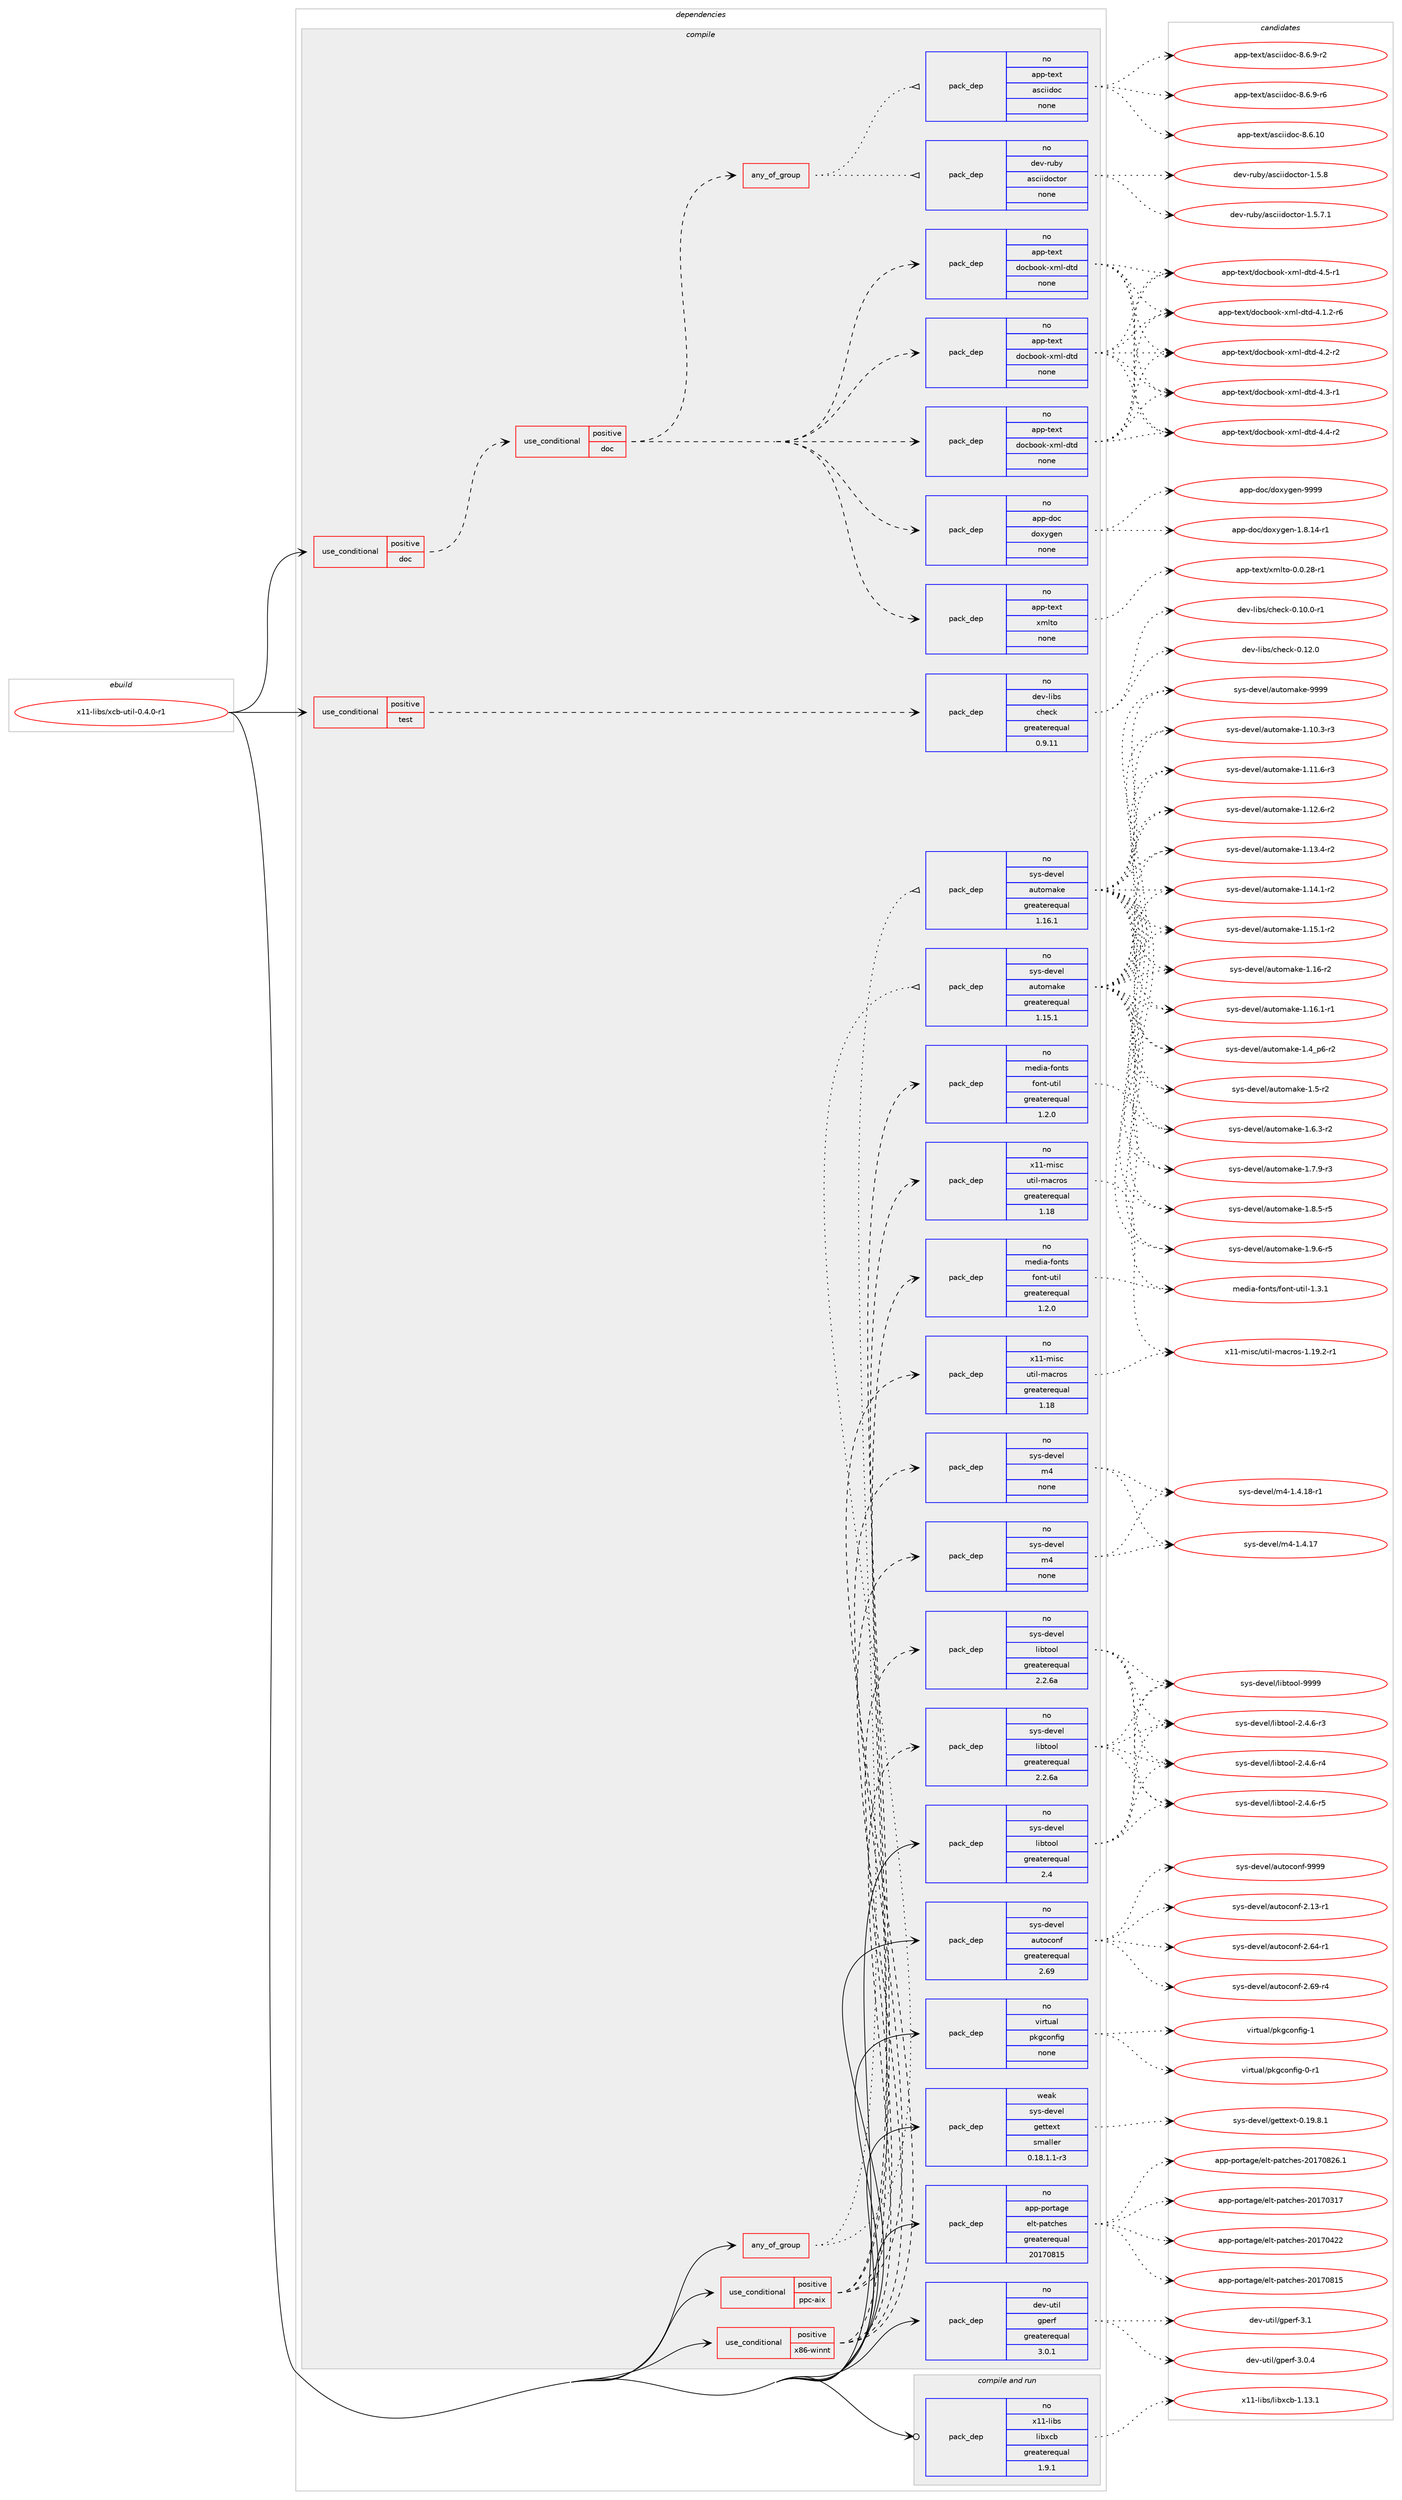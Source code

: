 digraph prolog {

# *************
# Graph options
# *************

newrank=true;
concentrate=true;
compound=true;
graph [rankdir=LR,fontname=Helvetica,fontsize=10,ranksep=1.5];#, ranksep=2.5, nodesep=0.2];
edge  [arrowhead=vee];
node  [fontname=Helvetica,fontsize=10];

# **********
# The ebuild
# **********

subgraph cluster_leftcol {
color=gray;
rank=same;
label=<<i>ebuild</i>>;
id [label="x11-libs/xcb-util-0.4.0-r1", color=red, width=4, href="../x11-libs/xcb-util-0.4.0-r1.svg"];
}

# ****************
# The dependencies
# ****************

subgraph cluster_midcol {
color=gray;
label=<<i>dependencies</i>>;
subgraph cluster_compile {
fillcolor="#eeeeee";
style=filled;
label=<<i>compile</i>>;
subgraph any28617 {
dependency1761581 [label=<<TABLE BORDER="0" CELLBORDER="1" CELLSPACING="0" CELLPADDING="4"><TR><TD CELLPADDING="10">any_of_group</TD></TR></TABLE>>, shape=none, color=red];subgraph pack1265628 {
dependency1761582 [label=<<TABLE BORDER="0" CELLBORDER="1" CELLSPACING="0" CELLPADDING="4" WIDTH="220"><TR><TD ROWSPAN="6" CELLPADDING="30">pack_dep</TD></TR><TR><TD WIDTH="110">no</TD></TR><TR><TD>sys-devel</TD></TR><TR><TD>automake</TD></TR><TR><TD>greaterequal</TD></TR><TR><TD>1.16.1</TD></TR></TABLE>>, shape=none, color=blue];
}
dependency1761581:e -> dependency1761582:w [weight=20,style="dotted",arrowhead="oinv"];
subgraph pack1265629 {
dependency1761583 [label=<<TABLE BORDER="0" CELLBORDER="1" CELLSPACING="0" CELLPADDING="4" WIDTH="220"><TR><TD ROWSPAN="6" CELLPADDING="30">pack_dep</TD></TR><TR><TD WIDTH="110">no</TD></TR><TR><TD>sys-devel</TD></TR><TR><TD>automake</TD></TR><TR><TD>greaterequal</TD></TR><TR><TD>1.15.1</TD></TR></TABLE>>, shape=none, color=blue];
}
dependency1761581:e -> dependency1761583:w [weight=20,style="dotted",arrowhead="oinv"];
}
id:e -> dependency1761581:w [weight=20,style="solid",arrowhead="vee"];
subgraph cond466328 {
dependency1761584 [label=<<TABLE BORDER="0" CELLBORDER="1" CELLSPACING="0" CELLPADDING="4"><TR><TD ROWSPAN="3" CELLPADDING="10">use_conditional</TD></TR><TR><TD>positive</TD></TR><TR><TD>doc</TD></TR></TABLE>>, shape=none, color=red];
subgraph cond466329 {
dependency1761585 [label=<<TABLE BORDER="0" CELLBORDER="1" CELLSPACING="0" CELLPADDING="4"><TR><TD ROWSPAN="3" CELLPADDING="10">use_conditional</TD></TR><TR><TD>positive</TD></TR><TR><TD>doc</TD></TR></TABLE>>, shape=none, color=red];
subgraph any28618 {
dependency1761586 [label=<<TABLE BORDER="0" CELLBORDER="1" CELLSPACING="0" CELLPADDING="4"><TR><TD CELLPADDING="10">any_of_group</TD></TR></TABLE>>, shape=none, color=red];subgraph pack1265630 {
dependency1761587 [label=<<TABLE BORDER="0" CELLBORDER="1" CELLSPACING="0" CELLPADDING="4" WIDTH="220"><TR><TD ROWSPAN="6" CELLPADDING="30">pack_dep</TD></TR><TR><TD WIDTH="110">no</TD></TR><TR><TD>app-text</TD></TR><TR><TD>asciidoc</TD></TR><TR><TD>none</TD></TR><TR><TD></TD></TR></TABLE>>, shape=none, color=blue];
}
dependency1761586:e -> dependency1761587:w [weight=20,style="dotted",arrowhead="oinv"];
subgraph pack1265631 {
dependency1761588 [label=<<TABLE BORDER="0" CELLBORDER="1" CELLSPACING="0" CELLPADDING="4" WIDTH="220"><TR><TD ROWSPAN="6" CELLPADDING="30">pack_dep</TD></TR><TR><TD WIDTH="110">no</TD></TR><TR><TD>dev-ruby</TD></TR><TR><TD>asciidoctor</TD></TR><TR><TD>none</TD></TR><TR><TD></TD></TR></TABLE>>, shape=none, color=blue];
}
dependency1761586:e -> dependency1761588:w [weight=20,style="dotted",arrowhead="oinv"];
}
dependency1761585:e -> dependency1761586:w [weight=20,style="dashed",arrowhead="vee"];
subgraph pack1265632 {
dependency1761589 [label=<<TABLE BORDER="0" CELLBORDER="1" CELLSPACING="0" CELLPADDING="4" WIDTH="220"><TR><TD ROWSPAN="6" CELLPADDING="30">pack_dep</TD></TR><TR><TD WIDTH="110">no</TD></TR><TR><TD>app-text</TD></TR><TR><TD>xmlto</TD></TR><TR><TD>none</TD></TR><TR><TD></TD></TR></TABLE>>, shape=none, color=blue];
}
dependency1761585:e -> dependency1761589:w [weight=20,style="dashed",arrowhead="vee"];
subgraph pack1265633 {
dependency1761590 [label=<<TABLE BORDER="0" CELLBORDER="1" CELLSPACING="0" CELLPADDING="4" WIDTH="220"><TR><TD ROWSPAN="6" CELLPADDING="30">pack_dep</TD></TR><TR><TD WIDTH="110">no</TD></TR><TR><TD>app-doc</TD></TR><TR><TD>doxygen</TD></TR><TR><TD>none</TD></TR><TR><TD></TD></TR></TABLE>>, shape=none, color=blue];
}
dependency1761585:e -> dependency1761590:w [weight=20,style="dashed",arrowhead="vee"];
subgraph pack1265634 {
dependency1761591 [label=<<TABLE BORDER="0" CELLBORDER="1" CELLSPACING="0" CELLPADDING="4" WIDTH="220"><TR><TD ROWSPAN="6" CELLPADDING="30">pack_dep</TD></TR><TR><TD WIDTH="110">no</TD></TR><TR><TD>app-text</TD></TR><TR><TD>docbook-xml-dtd</TD></TR><TR><TD>none</TD></TR><TR><TD></TD></TR></TABLE>>, shape=none, color=blue];
}
dependency1761585:e -> dependency1761591:w [weight=20,style="dashed",arrowhead="vee"];
subgraph pack1265635 {
dependency1761592 [label=<<TABLE BORDER="0" CELLBORDER="1" CELLSPACING="0" CELLPADDING="4" WIDTH="220"><TR><TD ROWSPAN="6" CELLPADDING="30">pack_dep</TD></TR><TR><TD WIDTH="110">no</TD></TR><TR><TD>app-text</TD></TR><TR><TD>docbook-xml-dtd</TD></TR><TR><TD>none</TD></TR><TR><TD></TD></TR></TABLE>>, shape=none, color=blue];
}
dependency1761585:e -> dependency1761592:w [weight=20,style="dashed",arrowhead="vee"];
subgraph pack1265636 {
dependency1761593 [label=<<TABLE BORDER="0" CELLBORDER="1" CELLSPACING="0" CELLPADDING="4" WIDTH="220"><TR><TD ROWSPAN="6" CELLPADDING="30">pack_dep</TD></TR><TR><TD WIDTH="110">no</TD></TR><TR><TD>app-text</TD></TR><TR><TD>docbook-xml-dtd</TD></TR><TR><TD>none</TD></TR><TR><TD></TD></TR></TABLE>>, shape=none, color=blue];
}
dependency1761585:e -> dependency1761593:w [weight=20,style="dashed",arrowhead="vee"];
}
dependency1761584:e -> dependency1761585:w [weight=20,style="dashed",arrowhead="vee"];
}
id:e -> dependency1761584:w [weight=20,style="solid",arrowhead="vee"];
subgraph cond466330 {
dependency1761594 [label=<<TABLE BORDER="0" CELLBORDER="1" CELLSPACING="0" CELLPADDING="4"><TR><TD ROWSPAN="3" CELLPADDING="10">use_conditional</TD></TR><TR><TD>positive</TD></TR><TR><TD>ppc-aix</TD></TR></TABLE>>, shape=none, color=red];
subgraph pack1265637 {
dependency1761595 [label=<<TABLE BORDER="0" CELLBORDER="1" CELLSPACING="0" CELLPADDING="4" WIDTH="220"><TR><TD ROWSPAN="6" CELLPADDING="30">pack_dep</TD></TR><TR><TD WIDTH="110">no</TD></TR><TR><TD>sys-devel</TD></TR><TR><TD>libtool</TD></TR><TR><TD>greaterequal</TD></TR><TR><TD>2.2.6a</TD></TR></TABLE>>, shape=none, color=blue];
}
dependency1761594:e -> dependency1761595:w [weight=20,style="dashed",arrowhead="vee"];
subgraph pack1265638 {
dependency1761596 [label=<<TABLE BORDER="0" CELLBORDER="1" CELLSPACING="0" CELLPADDING="4" WIDTH="220"><TR><TD ROWSPAN="6" CELLPADDING="30">pack_dep</TD></TR><TR><TD WIDTH="110">no</TD></TR><TR><TD>sys-devel</TD></TR><TR><TD>m4</TD></TR><TR><TD>none</TD></TR><TR><TD></TD></TR></TABLE>>, shape=none, color=blue];
}
dependency1761594:e -> dependency1761596:w [weight=20,style="dashed",arrowhead="vee"];
subgraph pack1265639 {
dependency1761597 [label=<<TABLE BORDER="0" CELLBORDER="1" CELLSPACING="0" CELLPADDING="4" WIDTH="220"><TR><TD ROWSPAN="6" CELLPADDING="30">pack_dep</TD></TR><TR><TD WIDTH="110">no</TD></TR><TR><TD>x11-misc</TD></TR><TR><TD>util-macros</TD></TR><TR><TD>greaterequal</TD></TR><TR><TD>1.18</TD></TR></TABLE>>, shape=none, color=blue];
}
dependency1761594:e -> dependency1761597:w [weight=20,style="dashed",arrowhead="vee"];
subgraph pack1265640 {
dependency1761598 [label=<<TABLE BORDER="0" CELLBORDER="1" CELLSPACING="0" CELLPADDING="4" WIDTH="220"><TR><TD ROWSPAN="6" CELLPADDING="30">pack_dep</TD></TR><TR><TD WIDTH="110">no</TD></TR><TR><TD>media-fonts</TD></TR><TR><TD>font-util</TD></TR><TR><TD>greaterequal</TD></TR><TR><TD>1.2.0</TD></TR></TABLE>>, shape=none, color=blue];
}
dependency1761594:e -> dependency1761598:w [weight=20,style="dashed",arrowhead="vee"];
}
id:e -> dependency1761594:w [weight=20,style="solid",arrowhead="vee"];
subgraph cond466331 {
dependency1761599 [label=<<TABLE BORDER="0" CELLBORDER="1" CELLSPACING="0" CELLPADDING="4"><TR><TD ROWSPAN="3" CELLPADDING="10">use_conditional</TD></TR><TR><TD>positive</TD></TR><TR><TD>test</TD></TR></TABLE>>, shape=none, color=red];
subgraph pack1265641 {
dependency1761600 [label=<<TABLE BORDER="0" CELLBORDER="1" CELLSPACING="0" CELLPADDING="4" WIDTH="220"><TR><TD ROWSPAN="6" CELLPADDING="30">pack_dep</TD></TR><TR><TD WIDTH="110">no</TD></TR><TR><TD>dev-libs</TD></TR><TR><TD>check</TD></TR><TR><TD>greaterequal</TD></TR><TR><TD>0.9.11</TD></TR></TABLE>>, shape=none, color=blue];
}
dependency1761599:e -> dependency1761600:w [weight=20,style="dashed",arrowhead="vee"];
}
id:e -> dependency1761599:w [weight=20,style="solid",arrowhead="vee"];
subgraph cond466332 {
dependency1761601 [label=<<TABLE BORDER="0" CELLBORDER="1" CELLSPACING="0" CELLPADDING="4"><TR><TD ROWSPAN="3" CELLPADDING="10">use_conditional</TD></TR><TR><TD>positive</TD></TR><TR><TD>x86-winnt</TD></TR></TABLE>>, shape=none, color=red];
subgraph pack1265642 {
dependency1761602 [label=<<TABLE BORDER="0" CELLBORDER="1" CELLSPACING="0" CELLPADDING="4" WIDTH="220"><TR><TD ROWSPAN="6" CELLPADDING="30">pack_dep</TD></TR><TR><TD WIDTH="110">no</TD></TR><TR><TD>sys-devel</TD></TR><TR><TD>libtool</TD></TR><TR><TD>greaterequal</TD></TR><TR><TD>2.2.6a</TD></TR></TABLE>>, shape=none, color=blue];
}
dependency1761601:e -> dependency1761602:w [weight=20,style="dashed",arrowhead="vee"];
subgraph pack1265643 {
dependency1761603 [label=<<TABLE BORDER="0" CELLBORDER="1" CELLSPACING="0" CELLPADDING="4" WIDTH="220"><TR><TD ROWSPAN="6" CELLPADDING="30">pack_dep</TD></TR><TR><TD WIDTH="110">no</TD></TR><TR><TD>sys-devel</TD></TR><TR><TD>m4</TD></TR><TR><TD>none</TD></TR><TR><TD></TD></TR></TABLE>>, shape=none, color=blue];
}
dependency1761601:e -> dependency1761603:w [weight=20,style="dashed",arrowhead="vee"];
subgraph pack1265644 {
dependency1761604 [label=<<TABLE BORDER="0" CELLBORDER="1" CELLSPACING="0" CELLPADDING="4" WIDTH="220"><TR><TD ROWSPAN="6" CELLPADDING="30">pack_dep</TD></TR><TR><TD WIDTH="110">no</TD></TR><TR><TD>x11-misc</TD></TR><TR><TD>util-macros</TD></TR><TR><TD>greaterequal</TD></TR><TR><TD>1.18</TD></TR></TABLE>>, shape=none, color=blue];
}
dependency1761601:e -> dependency1761604:w [weight=20,style="dashed",arrowhead="vee"];
subgraph pack1265645 {
dependency1761605 [label=<<TABLE BORDER="0" CELLBORDER="1" CELLSPACING="0" CELLPADDING="4" WIDTH="220"><TR><TD ROWSPAN="6" CELLPADDING="30">pack_dep</TD></TR><TR><TD WIDTH="110">no</TD></TR><TR><TD>media-fonts</TD></TR><TR><TD>font-util</TD></TR><TR><TD>greaterequal</TD></TR><TR><TD>1.2.0</TD></TR></TABLE>>, shape=none, color=blue];
}
dependency1761601:e -> dependency1761605:w [weight=20,style="dashed",arrowhead="vee"];
}
id:e -> dependency1761601:w [weight=20,style="solid",arrowhead="vee"];
subgraph pack1265646 {
dependency1761606 [label=<<TABLE BORDER="0" CELLBORDER="1" CELLSPACING="0" CELLPADDING="4" WIDTH="220"><TR><TD ROWSPAN="6" CELLPADDING="30">pack_dep</TD></TR><TR><TD WIDTH="110">no</TD></TR><TR><TD>app-portage</TD></TR><TR><TD>elt-patches</TD></TR><TR><TD>greaterequal</TD></TR><TR><TD>20170815</TD></TR></TABLE>>, shape=none, color=blue];
}
id:e -> dependency1761606:w [weight=20,style="solid",arrowhead="vee"];
subgraph pack1265647 {
dependency1761607 [label=<<TABLE BORDER="0" CELLBORDER="1" CELLSPACING="0" CELLPADDING="4" WIDTH="220"><TR><TD ROWSPAN="6" CELLPADDING="30">pack_dep</TD></TR><TR><TD WIDTH="110">no</TD></TR><TR><TD>dev-util</TD></TR><TR><TD>gperf</TD></TR><TR><TD>greaterequal</TD></TR><TR><TD>3.0.1</TD></TR></TABLE>>, shape=none, color=blue];
}
id:e -> dependency1761607:w [weight=20,style="solid",arrowhead="vee"];
subgraph pack1265648 {
dependency1761608 [label=<<TABLE BORDER="0" CELLBORDER="1" CELLSPACING="0" CELLPADDING="4" WIDTH="220"><TR><TD ROWSPAN="6" CELLPADDING="30">pack_dep</TD></TR><TR><TD WIDTH="110">no</TD></TR><TR><TD>sys-devel</TD></TR><TR><TD>autoconf</TD></TR><TR><TD>greaterequal</TD></TR><TR><TD>2.69</TD></TR></TABLE>>, shape=none, color=blue];
}
id:e -> dependency1761608:w [weight=20,style="solid",arrowhead="vee"];
subgraph pack1265649 {
dependency1761609 [label=<<TABLE BORDER="0" CELLBORDER="1" CELLSPACING="0" CELLPADDING="4" WIDTH="220"><TR><TD ROWSPAN="6" CELLPADDING="30">pack_dep</TD></TR><TR><TD WIDTH="110">no</TD></TR><TR><TD>sys-devel</TD></TR><TR><TD>libtool</TD></TR><TR><TD>greaterequal</TD></TR><TR><TD>2.4</TD></TR></TABLE>>, shape=none, color=blue];
}
id:e -> dependency1761609:w [weight=20,style="solid",arrowhead="vee"];
subgraph pack1265650 {
dependency1761610 [label=<<TABLE BORDER="0" CELLBORDER="1" CELLSPACING="0" CELLPADDING="4" WIDTH="220"><TR><TD ROWSPAN="6" CELLPADDING="30">pack_dep</TD></TR><TR><TD WIDTH="110">no</TD></TR><TR><TD>virtual</TD></TR><TR><TD>pkgconfig</TD></TR><TR><TD>none</TD></TR><TR><TD></TD></TR></TABLE>>, shape=none, color=blue];
}
id:e -> dependency1761610:w [weight=20,style="solid",arrowhead="vee"];
subgraph pack1265651 {
dependency1761611 [label=<<TABLE BORDER="0" CELLBORDER="1" CELLSPACING="0" CELLPADDING="4" WIDTH="220"><TR><TD ROWSPAN="6" CELLPADDING="30">pack_dep</TD></TR><TR><TD WIDTH="110">weak</TD></TR><TR><TD>sys-devel</TD></TR><TR><TD>gettext</TD></TR><TR><TD>smaller</TD></TR><TR><TD>0.18.1.1-r3</TD></TR></TABLE>>, shape=none, color=blue];
}
id:e -> dependency1761611:w [weight=20,style="solid",arrowhead="vee"];
}
subgraph cluster_compileandrun {
fillcolor="#eeeeee";
style=filled;
label=<<i>compile and run</i>>;
subgraph pack1265652 {
dependency1761612 [label=<<TABLE BORDER="0" CELLBORDER="1" CELLSPACING="0" CELLPADDING="4" WIDTH="220"><TR><TD ROWSPAN="6" CELLPADDING="30">pack_dep</TD></TR><TR><TD WIDTH="110">no</TD></TR><TR><TD>x11-libs</TD></TR><TR><TD>libxcb</TD></TR><TR><TD>greaterequal</TD></TR><TR><TD>1.9.1</TD></TR></TABLE>>, shape=none, color=blue];
}
id:e -> dependency1761612:w [weight=20,style="solid",arrowhead="odotvee"];
}
subgraph cluster_run {
fillcolor="#eeeeee";
style=filled;
label=<<i>run</i>>;
}
}

# **************
# The candidates
# **************

subgraph cluster_choices {
rank=same;
color=gray;
label=<<i>candidates</i>>;

subgraph choice1265628 {
color=black;
nodesep=1;
choice11512111545100101118101108479711711611110997107101454946494846514511451 [label="sys-devel/automake-1.10.3-r3", color=red, width=4,href="../sys-devel/automake-1.10.3-r3.svg"];
choice11512111545100101118101108479711711611110997107101454946494946544511451 [label="sys-devel/automake-1.11.6-r3", color=red, width=4,href="../sys-devel/automake-1.11.6-r3.svg"];
choice11512111545100101118101108479711711611110997107101454946495046544511450 [label="sys-devel/automake-1.12.6-r2", color=red, width=4,href="../sys-devel/automake-1.12.6-r2.svg"];
choice11512111545100101118101108479711711611110997107101454946495146524511450 [label="sys-devel/automake-1.13.4-r2", color=red, width=4,href="../sys-devel/automake-1.13.4-r2.svg"];
choice11512111545100101118101108479711711611110997107101454946495246494511450 [label="sys-devel/automake-1.14.1-r2", color=red, width=4,href="../sys-devel/automake-1.14.1-r2.svg"];
choice11512111545100101118101108479711711611110997107101454946495346494511450 [label="sys-devel/automake-1.15.1-r2", color=red, width=4,href="../sys-devel/automake-1.15.1-r2.svg"];
choice1151211154510010111810110847971171161111099710710145494649544511450 [label="sys-devel/automake-1.16-r2", color=red, width=4,href="../sys-devel/automake-1.16-r2.svg"];
choice11512111545100101118101108479711711611110997107101454946495446494511449 [label="sys-devel/automake-1.16.1-r1", color=red, width=4,href="../sys-devel/automake-1.16.1-r1.svg"];
choice115121115451001011181011084797117116111109971071014549465295112544511450 [label="sys-devel/automake-1.4_p6-r2", color=red, width=4,href="../sys-devel/automake-1.4_p6-r2.svg"];
choice11512111545100101118101108479711711611110997107101454946534511450 [label="sys-devel/automake-1.5-r2", color=red, width=4,href="../sys-devel/automake-1.5-r2.svg"];
choice115121115451001011181011084797117116111109971071014549465446514511450 [label="sys-devel/automake-1.6.3-r2", color=red, width=4,href="../sys-devel/automake-1.6.3-r2.svg"];
choice115121115451001011181011084797117116111109971071014549465546574511451 [label="sys-devel/automake-1.7.9-r3", color=red, width=4,href="../sys-devel/automake-1.7.9-r3.svg"];
choice115121115451001011181011084797117116111109971071014549465646534511453 [label="sys-devel/automake-1.8.5-r5", color=red, width=4,href="../sys-devel/automake-1.8.5-r5.svg"];
choice115121115451001011181011084797117116111109971071014549465746544511453 [label="sys-devel/automake-1.9.6-r5", color=red, width=4,href="../sys-devel/automake-1.9.6-r5.svg"];
choice115121115451001011181011084797117116111109971071014557575757 [label="sys-devel/automake-9999", color=red, width=4,href="../sys-devel/automake-9999.svg"];
dependency1761582:e -> choice11512111545100101118101108479711711611110997107101454946494846514511451:w [style=dotted,weight="100"];
dependency1761582:e -> choice11512111545100101118101108479711711611110997107101454946494946544511451:w [style=dotted,weight="100"];
dependency1761582:e -> choice11512111545100101118101108479711711611110997107101454946495046544511450:w [style=dotted,weight="100"];
dependency1761582:e -> choice11512111545100101118101108479711711611110997107101454946495146524511450:w [style=dotted,weight="100"];
dependency1761582:e -> choice11512111545100101118101108479711711611110997107101454946495246494511450:w [style=dotted,weight="100"];
dependency1761582:e -> choice11512111545100101118101108479711711611110997107101454946495346494511450:w [style=dotted,weight="100"];
dependency1761582:e -> choice1151211154510010111810110847971171161111099710710145494649544511450:w [style=dotted,weight="100"];
dependency1761582:e -> choice11512111545100101118101108479711711611110997107101454946495446494511449:w [style=dotted,weight="100"];
dependency1761582:e -> choice115121115451001011181011084797117116111109971071014549465295112544511450:w [style=dotted,weight="100"];
dependency1761582:e -> choice11512111545100101118101108479711711611110997107101454946534511450:w [style=dotted,weight="100"];
dependency1761582:e -> choice115121115451001011181011084797117116111109971071014549465446514511450:w [style=dotted,weight="100"];
dependency1761582:e -> choice115121115451001011181011084797117116111109971071014549465546574511451:w [style=dotted,weight="100"];
dependency1761582:e -> choice115121115451001011181011084797117116111109971071014549465646534511453:w [style=dotted,weight="100"];
dependency1761582:e -> choice115121115451001011181011084797117116111109971071014549465746544511453:w [style=dotted,weight="100"];
dependency1761582:e -> choice115121115451001011181011084797117116111109971071014557575757:w [style=dotted,weight="100"];
}
subgraph choice1265629 {
color=black;
nodesep=1;
choice11512111545100101118101108479711711611110997107101454946494846514511451 [label="sys-devel/automake-1.10.3-r3", color=red, width=4,href="../sys-devel/automake-1.10.3-r3.svg"];
choice11512111545100101118101108479711711611110997107101454946494946544511451 [label="sys-devel/automake-1.11.6-r3", color=red, width=4,href="../sys-devel/automake-1.11.6-r3.svg"];
choice11512111545100101118101108479711711611110997107101454946495046544511450 [label="sys-devel/automake-1.12.6-r2", color=red, width=4,href="../sys-devel/automake-1.12.6-r2.svg"];
choice11512111545100101118101108479711711611110997107101454946495146524511450 [label="sys-devel/automake-1.13.4-r2", color=red, width=4,href="../sys-devel/automake-1.13.4-r2.svg"];
choice11512111545100101118101108479711711611110997107101454946495246494511450 [label="sys-devel/automake-1.14.1-r2", color=red, width=4,href="../sys-devel/automake-1.14.1-r2.svg"];
choice11512111545100101118101108479711711611110997107101454946495346494511450 [label="sys-devel/automake-1.15.1-r2", color=red, width=4,href="../sys-devel/automake-1.15.1-r2.svg"];
choice1151211154510010111810110847971171161111099710710145494649544511450 [label="sys-devel/automake-1.16-r2", color=red, width=4,href="../sys-devel/automake-1.16-r2.svg"];
choice11512111545100101118101108479711711611110997107101454946495446494511449 [label="sys-devel/automake-1.16.1-r1", color=red, width=4,href="../sys-devel/automake-1.16.1-r1.svg"];
choice115121115451001011181011084797117116111109971071014549465295112544511450 [label="sys-devel/automake-1.4_p6-r2", color=red, width=4,href="../sys-devel/automake-1.4_p6-r2.svg"];
choice11512111545100101118101108479711711611110997107101454946534511450 [label="sys-devel/automake-1.5-r2", color=red, width=4,href="../sys-devel/automake-1.5-r2.svg"];
choice115121115451001011181011084797117116111109971071014549465446514511450 [label="sys-devel/automake-1.6.3-r2", color=red, width=4,href="../sys-devel/automake-1.6.3-r2.svg"];
choice115121115451001011181011084797117116111109971071014549465546574511451 [label="sys-devel/automake-1.7.9-r3", color=red, width=4,href="../sys-devel/automake-1.7.9-r3.svg"];
choice115121115451001011181011084797117116111109971071014549465646534511453 [label="sys-devel/automake-1.8.5-r5", color=red, width=4,href="../sys-devel/automake-1.8.5-r5.svg"];
choice115121115451001011181011084797117116111109971071014549465746544511453 [label="sys-devel/automake-1.9.6-r5", color=red, width=4,href="../sys-devel/automake-1.9.6-r5.svg"];
choice115121115451001011181011084797117116111109971071014557575757 [label="sys-devel/automake-9999", color=red, width=4,href="../sys-devel/automake-9999.svg"];
dependency1761583:e -> choice11512111545100101118101108479711711611110997107101454946494846514511451:w [style=dotted,weight="100"];
dependency1761583:e -> choice11512111545100101118101108479711711611110997107101454946494946544511451:w [style=dotted,weight="100"];
dependency1761583:e -> choice11512111545100101118101108479711711611110997107101454946495046544511450:w [style=dotted,weight="100"];
dependency1761583:e -> choice11512111545100101118101108479711711611110997107101454946495146524511450:w [style=dotted,weight="100"];
dependency1761583:e -> choice11512111545100101118101108479711711611110997107101454946495246494511450:w [style=dotted,weight="100"];
dependency1761583:e -> choice11512111545100101118101108479711711611110997107101454946495346494511450:w [style=dotted,weight="100"];
dependency1761583:e -> choice1151211154510010111810110847971171161111099710710145494649544511450:w [style=dotted,weight="100"];
dependency1761583:e -> choice11512111545100101118101108479711711611110997107101454946495446494511449:w [style=dotted,weight="100"];
dependency1761583:e -> choice115121115451001011181011084797117116111109971071014549465295112544511450:w [style=dotted,weight="100"];
dependency1761583:e -> choice11512111545100101118101108479711711611110997107101454946534511450:w [style=dotted,weight="100"];
dependency1761583:e -> choice115121115451001011181011084797117116111109971071014549465446514511450:w [style=dotted,weight="100"];
dependency1761583:e -> choice115121115451001011181011084797117116111109971071014549465546574511451:w [style=dotted,weight="100"];
dependency1761583:e -> choice115121115451001011181011084797117116111109971071014549465646534511453:w [style=dotted,weight="100"];
dependency1761583:e -> choice115121115451001011181011084797117116111109971071014549465746544511453:w [style=dotted,weight="100"];
dependency1761583:e -> choice115121115451001011181011084797117116111109971071014557575757:w [style=dotted,weight="100"];
}
subgraph choice1265630 {
color=black;
nodesep=1;
choice97112112451161011201164797115991051051001119945564654464948 [label="app-text/asciidoc-8.6.10", color=red, width=4,href="../app-text/asciidoc-8.6.10.svg"];
choice9711211245116101120116479711599105105100111994556465446574511450 [label="app-text/asciidoc-8.6.9-r2", color=red, width=4,href="../app-text/asciidoc-8.6.9-r2.svg"];
choice9711211245116101120116479711599105105100111994556465446574511454 [label="app-text/asciidoc-8.6.9-r6", color=red, width=4,href="../app-text/asciidoc-8.6.9-r6.svg"];
dependency1761587:e -> choice97112112451161011201164797115991051051001119945564654464948:w [style=dotted,weight="100"];
dependency1761587:e -> choice9711211245116101120116479711599105105100111994556465446574511450:w [style=dotted,weight="100"];
dependency1761587:e -> choice9711211245116101120116479711599105105100111994556465446574511454:w [style=dotted,weight="100"];
}
subgraph choice1265631 {
color=black;
nodesep=1;
choice1001011184511411798121479711599105105100111991161111144549465346554649 [label="dev-ruby/asciidoctor-1.5.7.1", color=red, width=4,href="../dev-ruby/asciidoctor-1.5.7.1.svg"];
choice100101118451141179812147971159910510510011199116111114454946534656 [label="dev-ruby/asciidoctor-1.5.8", color=red, width=4,href="../dev-ruby/asciidoctor-1.5.8.svg"];
dependency1761588:e -> choice1001011184511411798121479711599105105100111991161111144549465346554649:w [style=dotted,weight="100"];
dependency1761588:e -> choice100101118451141179812147971159910510510011199116111114454946534656:w [style=dotted,weight="100"];
}
subgraph choice1265632 {
color=black;
nodesep=1;
choice971121124511610112011647120109108116111454846484650564511449 [label="app-text/xmlto-0.0.28-r1", color=red, width=4,href="../app-text/xmlto-0.0.28-r1.svg"];
dependency1761589:e -> choice971121124511610112011647120109108116111454846484650564511449:w [style=dotted,weight="100"];
}
subgraph choice1265633 {
color=black;
nodesep=1;
choice97112112451001119947100111120121103101110454946564649524511449 [label="app-doc/doxygen-1.8.14-r1", color=red, width=4,href="../app-doc/doxygen-1.8.14-r1.svg"];
choice971121124510011199471001111201211031011104557575757 [label="app-doc/doxygen-9999", color=red, width=4,href="../app-doc/doxygen-9999.svg"];
dependency1761590:e -> choice97112112451001119947100111120121103101110454946564649524511449:w [style=dotted,weight="100"];
dependency1761590:e -> choice971121124510011199471001111201211031011104557575757:w [style=dotted,weight="100"];
}
subgraph choice1265634 {
color=black;
nodesep=1;
choice971121124511610112011647100111999811111110745120109108451001161004552464946504511454 [label="app-text/docbook-xml-dtd-4.1.2-r6", color=red, width=4,href="../app-text/docbook-xml-dtd-4.1.2-r6.svg"];
choice97112112451161011201164710011199981111111074512010910845100116100455246504511450 [label="app-text/docbook-xml-dtd-4.2-r2", color=red, width=4,href="../app-text/docbook-xml-dtd-4.2-r2.svg"];
choice97112112451161011201164710011199981111111074512010910845100116100455246514511449 [label="app-text/docbook-xml-dtd-4.3-r1", color=red, width=4,href="../app-text/docbook-xml-dtd-4.3-r1.svg"];
choice97112112451161011201164710011199981111111074512010910845100116100455246524511450 [label="app-text/docbook-xml-dtd-4.4-r2", color=red, width=4,href="../app-text/docbook-xml-dtd-4.4-r2.svg"];
choice97112112451161011201164710011199981111111074512010910845100116100455246534511449 [label="app-text/docbook-xml-dtd-4.5-r1", color=red, width=4,href="../app-text/docbook-xml-dtd-4.5-r1.svg"];
dependency1761591:e -> choice971121124511610112011647100111999811111110745120109108451001161004552464946504511454:w [style=dotted,weight="100"];
dependency1761591:e -> choice97112112451161011201164710011199981111111074512010910845100116100455246504511450:w [style=dotted,weight="100"];
dependency1761591:e -> choice97112112451161011201164710011199981111111074512010910845100116100455246514511449:w [style=dotted,weight="100"];
dependency1761591:e -> choice97112112451161011201164710011199981111111074512010910845100116100455246524511450:w [style=dotted,weight="100"];
dependency1761591:e -> choice97112112451161011201164710011199981111111074512010910845100116100455246534511449:w [style=dotted,weight="100"];
}
subgraph choice1265635 {
color=black;
nodesep=1;
choice971121124511610112011647100111999811111110745120109108451001161004552464946504511454 [label="app-text/docbook-xml-dtd-4.1.2-r6", color=red, width=4,href="../app-text/docbook-xml-dtd-4.1.2-r6.svg"];
choice97112112451161011201164710011199981111111074512010910845100116100455246504511450 [label="app-text/docbook-xml-dtd-4.2-r2", color=red, width=4,href="../app-text/docbook-xml-dtd-4.2-r2.svg"];
choice97112112451161011201164710011199981111111074512010910845100116100455246514511449 [label="app-text/docbook-xml-dtd-4.3-r1", color=red, width=4,href="../app-text/docbook-xml-dtd-4.3-r1.svg"];
choice97112112451161011201164710011199981111111074512010910845100116100455246524511450 [label="app-text/docbook-xml-dtd-4.4-r2", color=red, width=4,href="../app-text/docbook-xml-dtd-4.4-r2.svg"];
choice97112112451161011201164710011199981111111074512010910845100116100455246534511449 [label="app-text/docbook-xml-dtd-4.5-r1", color=red, width=4,href="../app-text/docbook-xml-dtd-4.5-r1.svg"];
dependency1761592:e -> choice971121124511610112011647100111999811111110745120109108451001161004552464946504511454:w [style=dotted,weight="100"];
dependency1761592:e -> choice97112112451161011201164710011199981111111074512010910845100116100455246504511450:w [style=dotted,weight="100"];
dependency1761592:e -> choice97112112451161011201164710011199981111111074512010910845100116100455246514511449:w [style=dotted,weight="100"];
dependency1761592:e -> choice97112112451161011201164710011199981111111074512010910845100116100455246524511450:w [style=dotted,weight="100"];
dependency1761592:e -> choice97112112451161011201164710011199981111111074512010910845100116100455246534511449:w [style=dotted,weight="100"];
}
subgraph choice1265636 {
color=black;
nodesep=1;
choice971121124511610112011647100111999811111110745120109108451001161004552464946504511454 [label="app-text/docbook-xml-dtd-4.1.2-r6", color=red, width=4,href="../app-text/docbook-xml-dtd-4.1.2-r6.svg"];
choice97112112451161011201164710011199981111111074512010910845100116100455246504511450 [label="app-text/docbook-xml-dtd-4.2-r2", color=red, width=4,href="../app-text/docbook-xml-dtd-4.2-r2.svg"];
choice97112112451161011201164710011199981111111074512010910845100116100455246514511449 [label="app-text/docbook-xml-dtd-4.3-r1", color=red, width=4,href="../app-text/docbook-xml-dtd-4.3-r1.svg"];
choice97112112451161011201164710011199981111111074512010910845100116100455246524511450 [label="app-text/docbook-xml-dtd-4.4-r2", color=red, width=4,href="../app-text/docbook-xml-dtd-4.4-r2.svg"];
choice97112112451161011201164710011199981111111074512010910845100116100455246534511449 [label="app-text/docbook-xml-dtd-4.5-r1", color=red, width=4,href="../app-text/docbook-xml-dtd-4.5-r1.svg"];
dependency1761593:e -> choice971121124511610112011647100111999811111110745120109108451001161004552464946504511454:w [style=dotted,weight="100"];
dependency1761593:e -> choice97112112451161011201164710011199981111111074512010910845100116100455246504511450:w [style=dotted,weight="100"];
dependency1761593:e -> choice97112112451161011201164710011199981111111074512010910845100116100455246514511449:w [style=dotted,weight="100"];
dependency1761593:e -> choice97112112451161011201164710011199981111111074512010910845100116100455246524511450:w [style=dotted,weight="100"];
dependency1761593:e -> choice97112112451161011201164710011199981111111074512010910845100116100455246534511449:w [style=dotted,weight="100"];
}
subgraph choice1265637 {
color=black;
nodesep=1;
choice1151211154510010111810110847108105981161111111084550465246544511451 [label="sys-devel/libtool-2.4.6-r3", color=red, width=4,href="../sys-devel/libtool-2.4.6-r3.svg"];
choice1151211154510010111810110847108105981161111111084550465246544511452 [label="sys-devel/libtool-2.4.6-r4", color=red, width=4,href="../sys-devel/libtool-2.4.6-r4.svg"];
choice1151211154510010111810110847108105981161111111084550465246544511453 [label="sys-devel/libtool-2.4.6-r5", color=red, width=4,href="../sys-devel/libtool-2.4.6-r5.svg"];
choice1151211154510010111810110847108105981161111111084557575757 [label="sys-devel/libtool-9999", color=red, width=4,href="../sys-devel/libtool-9999.svg"];
dependency1761595:e -> choice1151211154510010111810110847108105981161111111084550465246544511451:w [style=dotted,weight="100"];
dependency1761595:e -> choice1151211154510010111810110847108105981161111111084550465246544511452:w [style=dotted,weight="100"];
dependency1761595:e -> choice1151211154510010111810110847108105981161111111084550465246544511453:w [style=dotted,weight="100"];
dependency1761595:e -> choice1151211154510010111810110847108105981161111111084557575757:w [style=dotted,weight="100"];
}
subgraph choice1265638 {
color=black;
nodesep=1;
choice11512111545100101118101108471095245494652464955 [label="sys-devel/m4-1.4.17", color=red, width=4,href="../sys-devel/m4-1.4.17.svg"];
choice115121115451001011181011084710952454946524649564511449 [label="sys-devel/m4-1.4.18-r1", color=red, width=4,href="../sys-devel/m4-1.4.18-r1.svg"];
dependency1761596:e -> choice11512111545100101118101108471095245494652464955:w [style=dotted,weight="100"];
dependency1761596:e -> choice115121115451001011181011084710952454946524649564511449:w [style=dotted,weight="100"];
}
subgraph choice1265639 {
color=black;
nodesep=1;
choice1204949451091051159947117116105108451099799114111115454946495746504511449 [label="x11-misc/util-macros-1.19.2-r1", color=red, width=4,href="../x11-misc/util-macros-1.19.2-r1.svg"];
dependency1761597:e -> choice1204949451091051159947117116105108451099799114111115454946495746504511449:w [style=dotted,weight="100"];
}
subgraph choice1265640 {
color=black;
nodesep=1;
choice10910110010597451021111101161154710211111011645117116105108454946514649 [label="media-fonts/font-util-1.3.1", color=red, width=4,href="../media-fonts/font-util-1.3.1.svg"];
dependency1761598:e -> choice10910110010597451021111101161154710211111011645117116105108454946514649:w [style=dotted,weight="100"];
}
subgraph choice1265641 {
color=black;
nodesep=1;
choice1001011184510810598115479910410199107454846494846484511449 [label="dev-libs/check-0.10.0-r1", color=red, width=4,href="../dev-libs/check-0.10.0-r1.svg"];
choice100101118451081059811547991041019910745484649504648 [label="dev-libs/check-0.12.0", color=red, width=4,href="../dev-libs/check-0.12.0.svg"];
dependency1761600:e -> choice1001011184510810598115479910410199107454846494846484511449:w [style=dotted,weight="100"];
dependency1761600:e -> choice100101118451081059811547991041019910745484649504648:w [style=dotted,weight="100"];
}
subgraph choice1265642 {
color=black;
nodesep=1;
choice1151211154510010111810110847108105981161111111084550465246544511451 [label="sys-devel/libtool-2.4.6-r3", color=red, width=4,href="../sys-devel/libtool-2.4.6-r3.svg"];
choice1151211154510010111810110847108105981161111111084550465246544511452 [label="sys-devel/libtool-2.4.6-r4", color=red, width=4,href="../sys-devel/libtool-2.4.6-r4.svg"];
choice1151211154510010111810110847108105981161111111084550465246544511453 [label="sys-devel/libtool-2.4.6-r5", color=red, width=4,href="../sys-devel/libtool-2.4.6-r5.svg"];
choice1151211154510010111810110847108105981161111111084557575757 [label="sys-devel/libtool-9999", color=red, width=4,href="../sys-devel/libtool-9999.svg"];
dependency1761602:e -> choice1151211154510010111810110847108105981161111111084550465246544511451:w [style=dotted,weight="100"];
dependency1761602:e -> choice1151211154510010111810110847108105981161111111084550465246544511452:w [style=dotted,weight="100"];
dependency1761602:e -> choice1151211154510010111810110847108105981161111111084550465246544511453:w [style=dotted,weight="100"];
dependency1761602:e -> choice1151211154510010111810110847108105981161111111084557575757:w [style=dotted,weight="100"];
}
subgraph choice1265643 {
color=black;
nodesep=1;
choice11512111545100101118101108471095245494652464955 [label="sys-devel/m4-1.4.17", color=red, width=4,href="../sys-devel/m4-1.4.17.svg"];
choice115121115451001011181011084710952454946524649564511449 [label="sys-devel/m4-1.4.18-r1", color=red, width=4,href="../sys-devel/m4-1.4.18-r1.svg"];
dependency1761603:e -> choice11512111545100101118101108471095245494652464955:w [style=dotted,weight="100"];
dependency1761603:e -> choice115121115451001011181011084710952454946524649564511449:w [style=dotted,weight="100"];
}
subgraph choice1265644 {
color=black;
nodesep=1;
choice1204949451091051159947117116105108451099799114111115454946495746504511449 [label="x11-misc/util-macros-1.19.2-r1", color=red, width=4,href="../x11-misc/util-macros-1.19.2-r1.svg"];
dependency1761604:e -> choice1204949451091051159947117116105108451099799114111115454946495746504511449:w [style=dotted,weight="100"];
}
subgraph choice1265645 {
color=black;
nodesep=1;
choice10910110010597451021111101161154710211111011645117116105108454946514649 [label="media-fonts/font-util-1.3.1", color=red, width=4,href="../media-fonts/font-util-1.3.1.svg"];
dependency1761605:e -> choice10910110010597451021111101161154710211111011645117116105108454946514649:w [style=dotted,weight="100"];
}
subgraph choice1265646 {
color=black;
nodesep=1;
choice97112112451121111141169710310147101108116451129711699104101115455048495548514955 [label="app-portage/elt-patches-20170317", color=red, width=4,href="../app-portage/elt-patches-20170317.svg"];
choice97112112451121111141169710310147101108116451129711699104101115455048495548525050 [label="app-portage/elt-patches-20170422", color=red, width=4,href="../app-portage/elt-patches-20170422.svg"];
choice97112112451121111141169710310147101108116451129711699104101115455048495548564953 [label="app-portage/elt-patches-20170815", color=red, width=4,href="../app-portage/elt-patches-20170815.svg"];
choice971121124511211111411697103101471011081164511297116991041011154550484955485650544649 [label="app-portage/elt-patches-20170826.1", color=red, width=4,href="../app-portage/elt-patches-20170826.1.svg"];
dependency1761606:e -> choice97112112451121111141169710310147101108116451129711699104101115455048495548514955:w [style=dotted,weight="100"];
dependency1761606:e -> choice97112112451121111141169710310147101108116451129711699104101115455048495548525050:w [style=dotted,weight="100"];
dependency1761606:e -> choice97112112451121111141169710310147101108116451129711699104101115455048495548564953:w [style=dotted,weight="100"];
dependency1761606:e -> choice971121124511211111411697103101471011081164511297116991041011154550484955485650544649:w [style=dotted,weight="100"];
}
subgraph choice1265647 {
color=black;
nodesep=1;
choice1001011184511711610510847103112101114102455146484652 [label="dev-util/gperf-3.0.4", color=red, width=4,href="../dev-util/gperf-3.0.4.svg"];
choice100101118451171161051084710311210111410245514649 [label="dev-util/gperf-3.1", color=red, width=4,href="../dev-util/gperf-3.1.svg"];
dependency1761607:e -> choice1001011184511711610510847103112101114102455146484652:w [style=dotted,weight="100"];
dependency1761607:e -> choice100101118451171161051084710311210111410245514649:w [style=dotted,weight="100"];
}
subgraph choice1265648 {
color=black;
nodesep=1;
choice1151211154510010111810110847971171161119911111010245504649514511449 [label="sys-devel/autoconf-2.13-r1", color=red, width=4,href="../sys-devel/autoconf-2.13-r1.svg"];
choice1151211154510010111810110847971171161119911111010245504654524511449 [label="sys-devel/autoconf-2.64-r1", color=red, width=4,href="../sys-devel/autoconf-2.64-r1.svg"];
choice1151211154510010111810110847971171161119911111010245504654574511452 [label="sys-devel/autoconf-2.69-r4", color=red, width=4,href="../sys-devel/autoconf-2.69-r4.svg"];
choice115121115451001011181011084797117116111991111101024557575757 [label="sys-devel/autoconf-9999", color=red, width=4,href="../sys-devel/autoconf-9999.svg"];
dependency1761608:e -> choice1151211154510010111810110847971171161119911111010245504649514511449:w [style=dotted,weight="100"];
dependency1761608:e -> choice1151211154510010111810110847971171161119911111010245504654524511449:w [style=dotted,weight="100"];
dependency1761608:e -> choice1151211154510010111810110847971171161119911111010245504654574511452:w [style=dotted,weight="100"];
dependency1761608:e -> choice115121115451001011181011084797117116111991111101024557575757:w [style=dotted,weight="100"];
}
subgraph choice1265649 {
color=black;
nodesep=1;
choice1151211154510010111810110847108105981161111111084550465246544511451 [label="sys-devel/libtool-2.4.6-r3", color=red, width=4,href="../sys-devel/libtool-2.4.6-r3.svg"];
choice1151211154510010111810110847108105981161111111084550465246544511452 [label="sys-devel/libtool-2.4.6-r4", color=red, width=4,href="../sys-devel/libtool-2.4.6-r4.svg"];
choice1151211154510010111810110847108105981161111111084550465246544511453 [label="sys-devel/libtool-2.4.6-r5", color=red, width=4,href="../sys-devel/libtool-2.4.6-r5.svg"];
choice1151211154510010111810110847108105981161111111084557575757 [label="sys-devel/libtool-9999", color=red, width=4,href="../sys-devel/libtool-9999.svg"];
dependency1761609:e -> choice1151211154510010111810110847108105981161111111084550465246544511451:w [style=dotted,weight="100"];
dependency1761609:e -> choice1151211154510010111810110847108105981161111111084550465246544511452:w [style=dotted,weight="100"];
dependency1761609:e -> choice1151211154510010111810110847108105981161111111084550465246544511453:w [style=dotted,weight="100"];
dependency1761609:e -> choice1151211154510010111810110847108105981161111111084557575757:w [style=dotted,weight="100"];
}
subgraph choice1265650 {
color=black;
nodesep=1;
choice11810511411611797108471121071039911111010210510345484511449 [label="virtual/pkgconfig-0-r1", color=red, width=4,href="../virtual/pkgconfig-0-r1.svg"];
choice1181051141161179710847112107103991111101021051034549 [label="virtual/pkgconfig-1", color=red, width=4,href="../virtual/pkgconfig-1.svg"];
dependency1761610:e -> choice11810511411611797108471121071039911111010210510345484511449:w [style=dotted,weight="100"];
dependency1761610:e -> choice1181051141161179710847112107103991111101021051034549:w [style=dotted,weight="100"];
}
subgraph choice1265651 {
color=black;
nodesep=1;
choice1151211154510010111810110847103101116116101120116454846495746564649 [label="sys-devel/gettext-0.19.8.1", color=red, width=4,href="../sys-devel/gettext-0.19.8.1.svg"];
dependency1761611:e -> choice1151211154510010111810110847103101116116101120116454846495746564649:w [style=dotted,weight="100"];
}
subgraph choice1265652 {
color=black;
nodesep=1;
choice120494945108105981154710810598120999845494649514649 [label="x11-libs/libxcb-1.13.1", color=red, width=4,href="../x11-libs/libxcb-1.13.1.svg"];
dependency1761612:e -> choice120494945108105981154710810598120999845494649514649:w [style=dotted,weight="100"];
}
}

}
